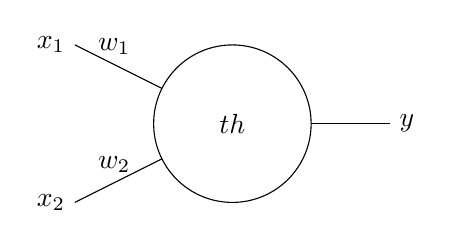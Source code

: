 % !TEX root = ../main.tex
\begin{tikzpicture}

\tikzstyle{box} = [rectangle, draw, fill=white]

\coordinate (a) at (0, 0);
\coordinate (b) at (-2, 1);
\coordinate (c) at (-2, -1);
\coordinate (d) at (2, 0);

\draw (b) -- node[near start, above] {$w_1$} (a);
\node[left] at (b) {$x_1$};

\draw (c) -- node[near start, above] {$w_2$} (a);
\node[left] at (c) {$x_2$};

\draw (a) -- (d);
\node[right] at (d) {$y$};

\filldraw[fill=white] (a) circle (1) node{$th$};

\end{tikzpicture}
